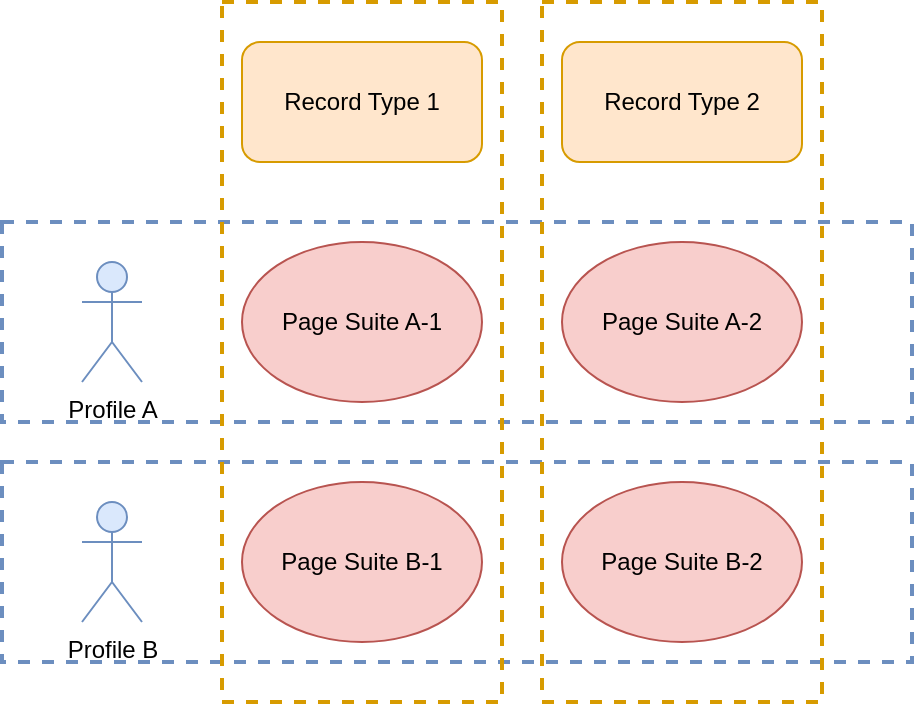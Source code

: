 <mxfile version="13.3.9" type="device"><diagram id="9uRL8VbQRM3XriQMMxSE" name="Page-1"><mxGraphModel dx="1106" dy="830" grid="1" gridSize="10" guides="1" tooltips="1" connect="1" arrows="1" fold="1" page="1" pageScale="1" pageWidth="850" pageHeight="1100" math="0" shadow="0"><root><mxCell id="0"/><mxCell id="1" parent="0"/><mxCell id="68TY7nIg9-aDfzR3PhX--28" value="" style="rounded=0;whiteSpace=wrap;html=1;dashed=1;strokeWidth=2;strokeColor=#6c8ebf;fillColor=none;" vertex="1" parent="1"><mxGeometry x="80" y="150" width="455" height="100" as="geometry"/></mxCell><mxCell id="68TY7nIg9-aDfzR3PhX--1" value="Profile A" style="shape=umlActor;verticalLabelPosition=bottom;verticalAlign=top;html=1;outlineConnect=0;fillColor=#dae8fc;strokeColor=#6c8ebf;" vertex="1" parent="1"><mxGeometry x="120" y="170" width="30" height="60" as="geometry"/></mxCell><mxCell id="68TY7nIg9-aDfzR3PhX--3" value="Record Type 1" style="rounded=1;whiteSpace=wrap;html=1;fillColor=#ffe6cc;strokeColor=#d79b00;" vertex="1" parent="1"><mxGeometry x="200" y="60" width="120" height="60" as="geometry"/></mxCell><mxCell id="68TY7nIg9-aDfzR3PhX--10" value="Profile B" style="shape=umlActor;verticalLabelPosition=bottom;verticalAlign=top;html=1;outlineConnect=0;fillColor=#dae8fc;strokeColor=#6c8ebf;" vertex="1" parent="1"><mxGeometry x="120" y="290" width="30" height="60" as="geometry"/></mxCell><mxCell id="68TY7nIg9-aDfzR3PhX--15" value="Record Type 2" style="rounded=1;whiteSpace=wrap;html=1;fillColor=#ffe6cc;strokeColor=#d79b00;" vertex="1" parent="1"><mxGeometry x="360" y="60" width="120" height="60" as="geometry"/></mxCell><mxCell id="68TY7nIg9-aDfzR3PhX--16" value="Page Suite A-1" style="ellipse;whiteSpace=wrap;html=1;fillColor=#f8cecc;strokeColor=#b85450;" vertex="1" parent="1"><mxGeometry x="200" y="160" width="120" height="80" as="geometry"/></mxCell><mxCell id="68TY7nIg9-aDfzR3PhX--18" value="Page Suite B-2" style="ellipse;whiteSpace=wrap;html=1;fillColor=#f8cecc;strokeColor=#b85450;" vertex="1" parent="1"><mxGeometry x="360" y="280" width="120" height="80" as="geometry"/></mxCell><mxCell id="68TY7nIg9-aDfzR3PhX--20" value="Page Suite A-2" style="ellipse;whiteSpace=wrap;html=1;fillColor=#f8cecc;strokeColor=#b85450;" vertex="1" parent="1"><mxGeometry x="360" y="160" width="120" height="80" as="geometry"/></mxCell><mxCell id="68TY7nIg9-aDfzR3PhX--21" value="Page Suite B-1" style="ellipse;whiteSpace=wrap;html=1;fillColor=#f8cecc;strokeColor=#b85450;" vertex="1" parent="1"><mxGeometry x="200" y="280" width="120" height="80" as="geometry"/></mxCell><mxCell id="68TY7nIg9-aDfzR3PhX--29" value="" style="rounded=0;whiteSpace=wrap;html=1;dashed=1;strokeWidth=2;strokeColor=#6c8ebf;fillColor=none;" vertex="1" parent="1"><mxGeometry x="80" y="270" width="455" height="100" as="geometry"/></mxCell><mxCell id="68TY7nIg9-aDfzR3PhX--30" value="" style="rounded=0;whiteSpace=wrap;html=1;dashed=1;strokeColor=#d79b00;strokeWidth=2;fillColor=none;" vertex="1" parent="1"><mxGeometry x="190" y="40" width="140" height="350" as="geometry"/></mxCell><mxCell id="68TY7nIg9-aDfzR3PhX--31" value="" style="rounded=0;whiteSpace=wrap;html=1;dashed=1;strokeColor=#d79b00;strokeWidth=2;fillColor=none;" vertex="1" parent="1"><mxGeometry x="350" y="40" width="140" height="350" as="geometry"/></mxCell></root></mxGraphModel></diagram></mxfile>